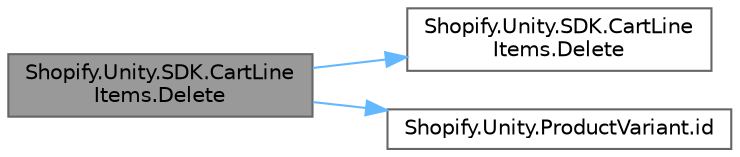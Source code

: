 digraph "Shopify.Unity.SDK.CartLineItems.Delete"
{
 // LATEX_PDF_SIZE
  bgcolor="transparent";
  edge [fontname=Helvetica,fontsize=10,labelfontname=Helvetica,labelfontsize=10];
  node [fontname=Helvetica,fontsize=10,shape=box,height=0.2,width=0.4];
  rankdir="LR";
  Node1 [id="Node000001",label="Shopify.Unity.SDK.CartLine\lItems.Delete",height=0.2,width=0.4,color="gray40", fillcolor="grey60", style="filled", fontcolor="black",tooltip="Deletes one Line Item based on a ProductVariant . If a line item was deleted, true will be returned...."];
  Node1 -> Node2 [id="edge1_Node000001_Node000002",color="steelblue1",style="solid",tooltip=" "];
  Node2 [id="Node000002",label="Shopify.Unity.SDK.CartLine\lItems.Delete",height=0.2,width=0.4,color="grey40", fillcolor="white", style="filled",URL="$class_shopify_1_1_unity_1_1_s_d_k_1_1_cart_line_items.html#a8ec2ef3989e2815d5473956259f3e171",tooltip="Deletes one Line Item based on a variant id. If a line item was deleted, true will be returned...."];
  Node1 -> Node3 [id="edge2_Node000001_Node000003",color="steelblue1",style="solid",tooltip=" "];
  Node3 [id="Node000003",label="Shopify.Unity.ProductVariant.id",height=0.2,width=0.4,color="grey40", fillcolor="white", style="filled",URL="$class_shopify_1_1_unity_1_1_product_variant.html#a6263f6adb76bf929f9eafa32173045c3",tooltip="Globally unique identifier."];
}
